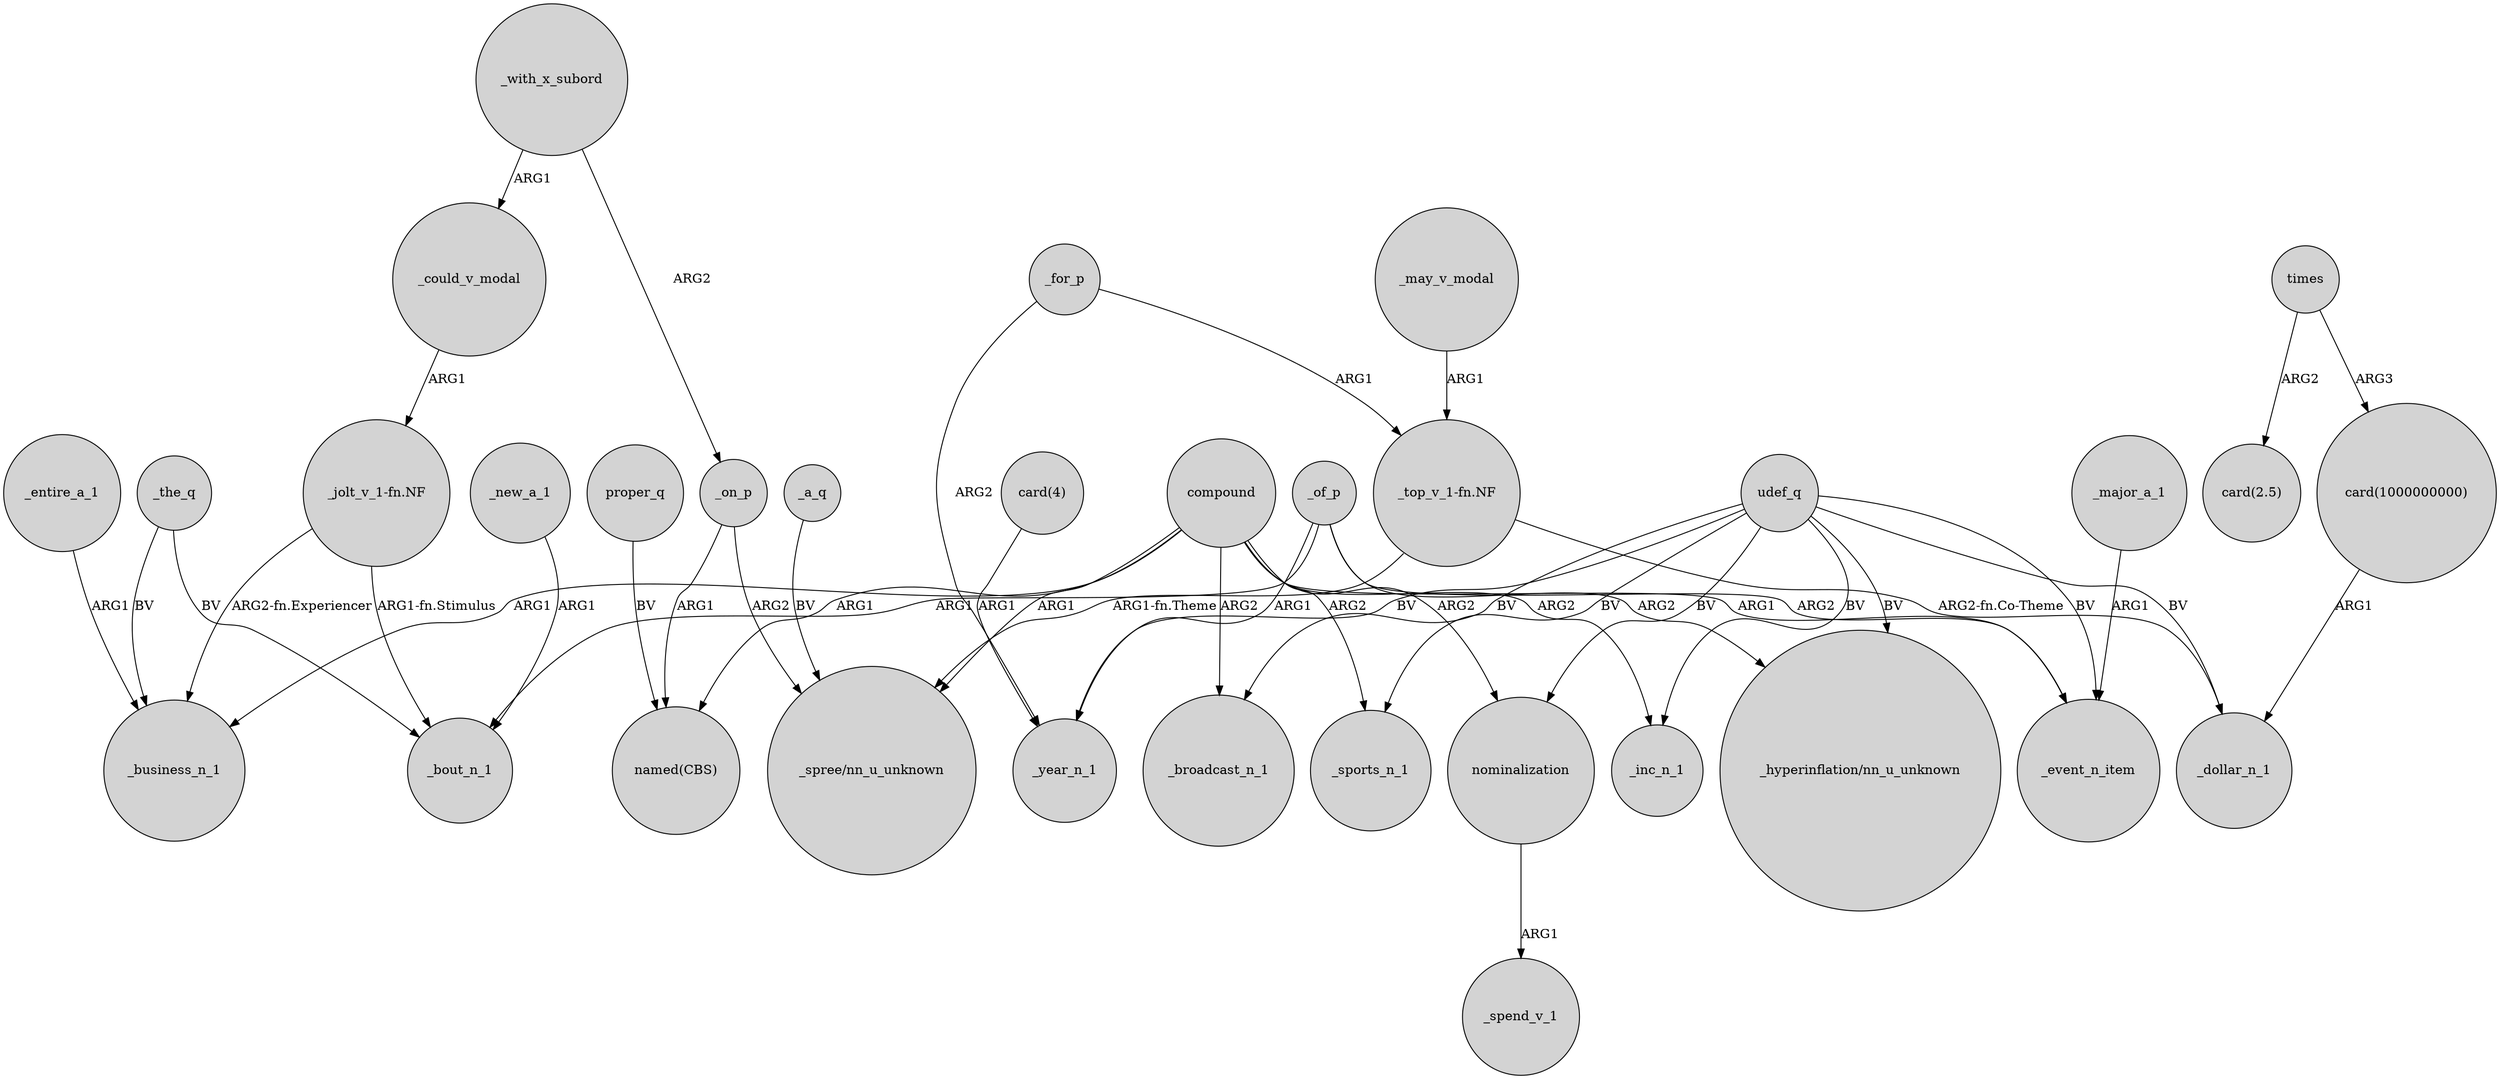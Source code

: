 digraph {
	node [shape=circle style=filled]
	_the_q -> _business_n_1 [label=BV]
	_a_q -> "_spree/nn_u_unknown" [label=BV]
	_the_q -> _bout_n_1 [label=BV]
	udef_q -> _inc_n_1 [label=BV]
	_may_v_modal -> "_top_v_1-fn.NF" [label=ARG1]
	_entire_a_1 -> _business_n_1 [label=ARG1]
	_for_p -> _year_n_1 [label=ARG2]
	nominalization -> _spend_v_1 [label=ARG1]
	compound -> _broadcast_n_1 [label=ARG2]
	_with_x_subord -> _on_p [label=ARG2]
	proper_q -> "named(CBS)" [label=BV]
	compound -> "_spree/nn_u_unknown" [label=ARG1]
	_could_v_modal -> "_jolt_v_1-fn.NF" [label=ARG1]
	"card(4)" -> _year_n_1 [label=ARG1]
	"_jolt_v_1-fn.NF" -> _bout_n_1 [label="ARG1-fn.Stimulus"]
	_on_p -> "_spree/nn_u_unknown" [label=ARG2]
	compound -> nominalization [label=ARG2]
	udef_q -> "_hyperinflation/nn_u_unknown" [label=BV]
	_of_p -> _year_n_1 [label=ARG1]
	_major_a_1 -> _event_n_item [label=ARG1]
	_for_p -> "_top_v_1-fn.NF" [label=ARG1]
	_of_p -> _bout_n_1 [label=ARG1]
	times -> "card(1000000000)" [label=ARG3]
	"_top_v_1-fn.NF" -> "_spree/nn_u_unknown" [label="ARG1-fn.Theme"]
	_of_p -> _event_n_item [label=ARG2]
	_of_p -> "_hyperinflation/nn_u_unknown" [label=ARG2]
	compound -> _event_n_item [label=ARG1]
	_on_p -> "named(CBS)" [label=ARG1]
	compound -> _business_n_1 [label=ARG1]
	times -> "card(2.5)" [label=ARG2]
	udef_q -> nominalization [label=BV]
	udef_q -> _broadcast_n_1 [label=BV]
	udef_q -> _year_n_1 [label=BV]
	compound -> _sports_n_1 [label=ARG2]
	"_jolt_v_1-fn.NF" -> _business_n_1 [label="ARG2-fn.Experiencer"]
	_new_a_1 -> _bout_n_1 [label=ARG1]
	"card(1000000000)" -> _dollar_n_1 [label=ARG1]
	udef_q -> _event_n_item [label=BV]
	compound -> _inc_n_1 [label=ARG2]
	"_top_v_1-fn.NF" -> _dollar_n_1 [label="ARG2-fn.Co-Theme"]
	udef_q -> _sports_n_1 [label=BV]
	_with_x_subord -> _could_v_modal [label=ARG1]
	udef_q -> _dollar_n_1 [label=BV]
	compound -> "named(CBS)" [label=ARG1]
}
